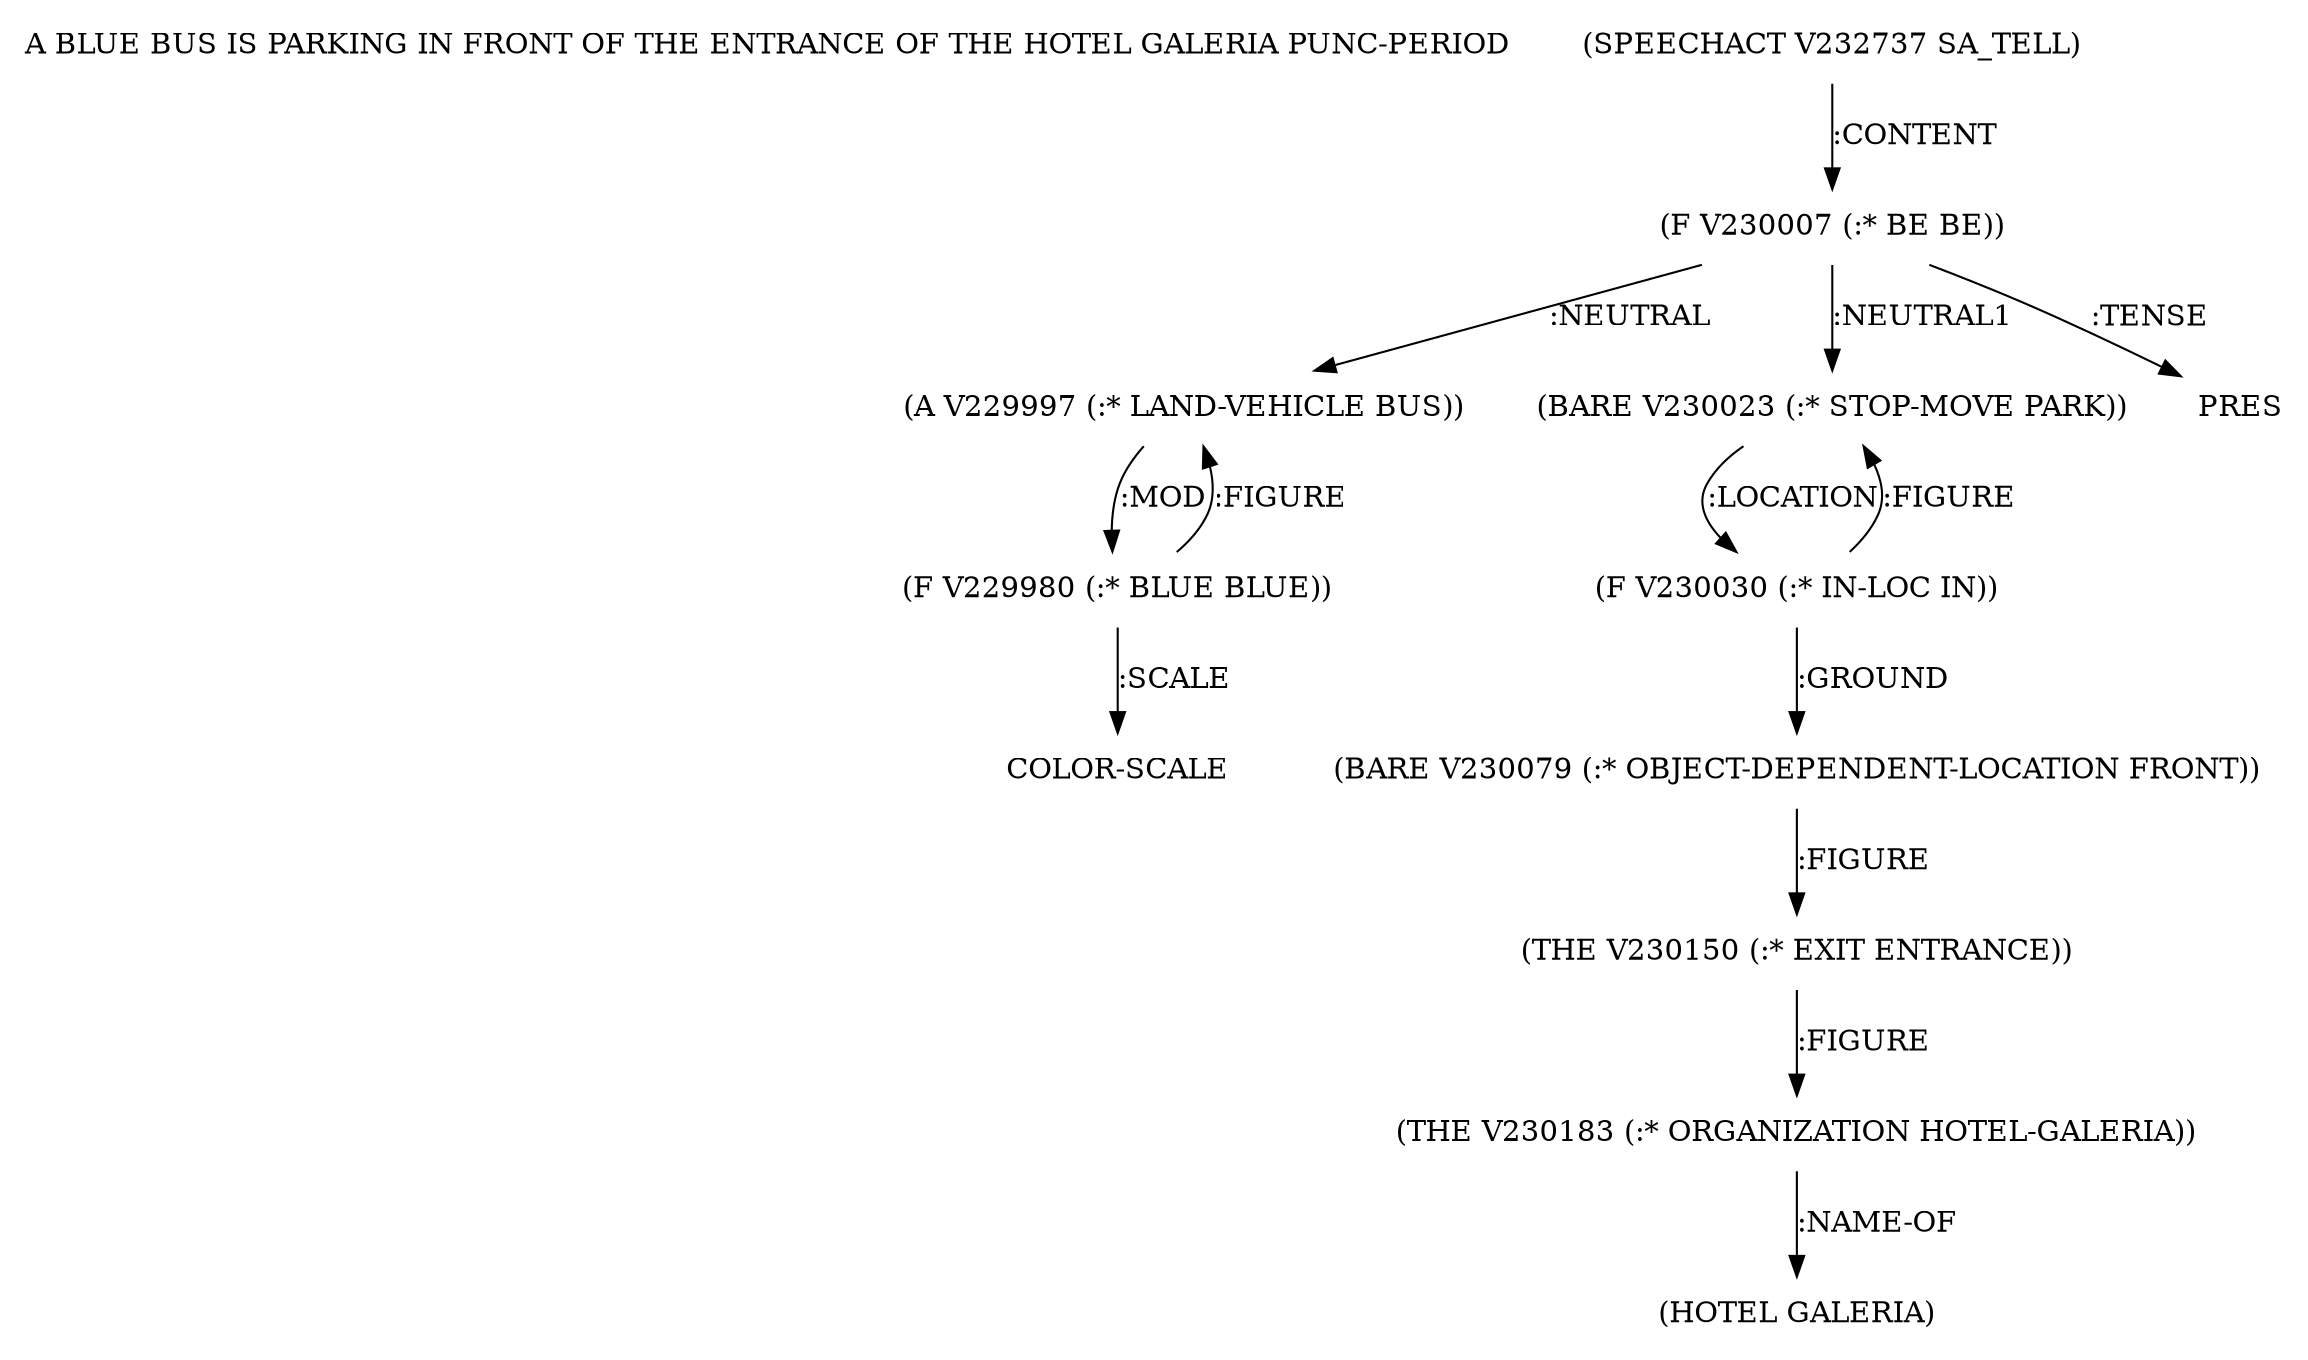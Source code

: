 digraph Terms {
  node [shape=none]
  "A BLUE BUS IS PARKING IN FRONT OF THE ENTRANCE OF THE HOTEL GALERIA PUNC-PERIOD"
  "V232737" [label="(SPEECHACT V232737 SA_TELL)"]
  "V232737" -> "V230007" [label=":CONTENT"]
  "V230007" [label="(F V230007 (:* BE BE))"]
  "V230007" -> "V229997" [label=":NEUTRAL"]
  "V230007" -> "V230023" [label=":NEUTRAL1"]
  "V230007" -> "NT232862" [label=":TENSE"]
  "NT232862" [label="PRES"]
  "V229997" [label="(A V229997 (:* LAND-VEHICLE BUS))"]
  "V229997" -> "V229980" [label=":MOD"]
  "V229980" [label="(F V229980 (:* BLUE BLUE))"]
  "V229980" -> "V229997" [label=":FIGURE"]
  "V229980" -> "NT232863" [label=":SCALE"]
  "NT232863" [label="COLOR-SCALE"]
  "V230023" [label="(BARE V230023 (:* STOP-MOVE PARK))"]
  "V230023" -> "V230030" [label=":LOCATION"]
  "V230030" [label="(F V230030 (:* IN-LOC IN))"]
  "V230030" -> "V230079" [label=":GROUND"]
  "V230030" -> "V230023" [label=":FIGURE"]
  "V230079" [label="(BARE V230079 (:* OBJECT-DEPENDENT-LOCATION FRONT))"]
  "V230079" -> "V230150" [label=":FIGURE"]
  "V230150" [label="(THE V230150 (:* EXIT ENTRANCE))"]
  "V230150" -> "V230183" [label=":FIGURE"]
  "V230183" [label="(THE V230183 (:* ORGANIZATION HOTEL-GALERIA))"]
  "V230183" -> "NT232864" [label=":NAME-OF"]
  "NT232864" [label="(HOTEL GALERIA)"]
}
